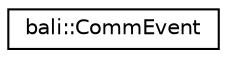digraph "Graphical Class Hierarchy"
{
  edge [fontname="Helvetica",fontsize="10",labelfontname="Helvetica",labelfontsize="10"];
  node [fontname="Helvetica",fontsize="10",shape=record];
  rankdir="LR";
  Node1 [label="bali::CommEvent",height=0.2,width=0.4,color="black", fillcolor="white", style="filled",URL="$classbali_1_1_comm_event.html"];
}
